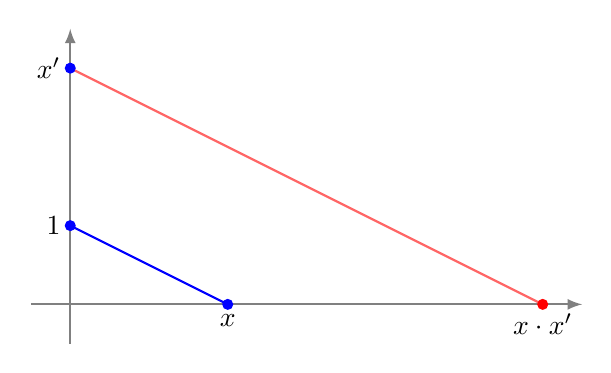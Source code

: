 \begin{tikzpicture}
  %    \draw[lightgray] (-2,-2) grid (4,3);

       \draw[->,>=latex,thick,gray] (-0.5,0)--(6.5,0);
       \draw[->,>=latex,thick,gray] (0,-0.5)--(0,3.5);

       \draw[blue, thick] (0,1)--(2,0);
       \draw[red!60, thick] (0,3)--(6,0);

       \fill[blue] (0,1) circle (2pt);
       \fill [blue](2,0) circle (2pt);
       \fill[blue] (0,3) circle (2pt);
       \fill [red](6,0) circle (2pt);

 %       \node at (0,-1) [below] {$\pi r^2$}; 
       \node at (0,1) [left] {$1$}; 
       \node at (2,0) [below] {$x$}; 
       \node at (0,3) [left] {$x'$}; 
       \node at (6,0) [below] {$x\cdot x'$}; 
\end{tikzpicture}
